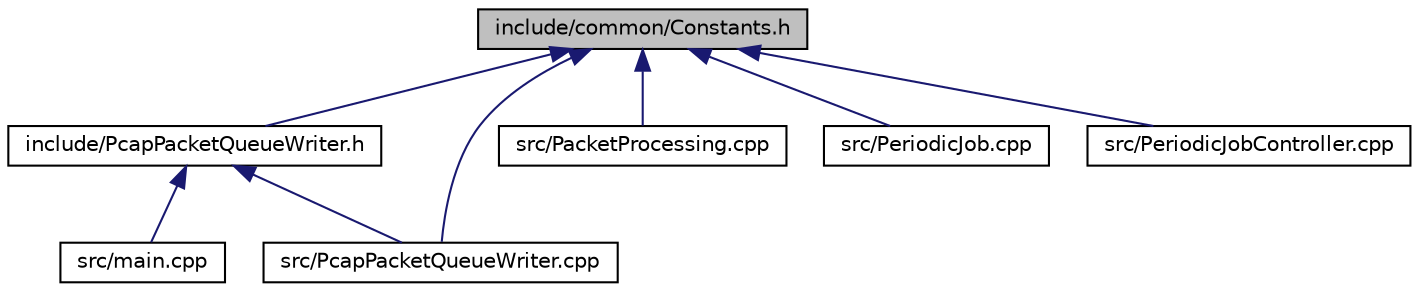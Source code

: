 digraph "include/common/Constants.h"
{
 // LATEX_PDF_SIZE
  edge [fontname="Helvetica",fontsize="10",labelfontname="Helvetica",labelfontsize="10"];
  node [fontname="Helvetica",fontsize="10",shape=record];
  Node1 [label="include/common/Constants.h",height=0.2,width=0.4,color="black", fillcolor="grey75", style="filled", fontcolor="black",tooltip="This file contains constant configuration parameters to be used throughout the application."];
  Node1 -> Node2 [dir="back",color="midnightblue",fontsize="10",style="solid",fontname="Helvetica"];
  Node2 [label="include/PcapPacketQueueWriter.h",height=0.2,width=0.4,color="black", fillcolor="white", style="filled",URL="$_pcap_packet_queue_writer_8h.html",tooltip="This file contains free functions simulating pushing packets to PcapPacketQueue."];
  Node2 -> Node3 [dir="back",color="midnightblue",fontsize="10",style="solid",fontname="Helvetica"];
  Node3 [label="src/main.cpp",height=0.2,width=0.4,color="black", fillcolor="white", style="filled",URL="$main_8cpp.html",tooltip="The driver code to fire up a PcapPacketQueueWriter to fill PcapPacketQueue and fire up some threads t..."];
  Node2 -> Node4 [dir="back",color="midnightblue",fontsize="10",style="solid",fontname="Helvetica"];
  Node4 [label="src/PcapPacketQueueWriter.cpp",height=0.2,width=0.4,color="black", fillcolor="white", style="filled",URL="$_pcap_packet_queue_writer_8cpp.html",tooltip="This file contains the implementations of the free functions declared in PcapPacketQueueWriter...."];
  Node1 -> Node5 [dir="back",color="midnightblue",fontsize="10",style="solid",fontname="Helvetica"];
  Node5 [label="src/PacketProcessing.cpp",height=0.2,width=0.4,color="black", fillcolor="white", style="filled",URL="$_packet_processing_8cpp.html",tooltip="This file contains the implementations of the free functions declared in PacketProcessing...."];
  Node1 -> Node4 [dir="back",color="midnightblue",fontsize="10",style="solid",fontname="Helvetica"];
  Node1 -> Node6 [dir="back",color="midnightblue",fontsize="10",style="solid",fontname="Helvetica"];
  Node6 [label="src/PeriodicJob.cpp",height=0.2,width=0.4,color="black", fillcolor="white", style="filled",URL="$_periodic_job_8cpp.html",tooltip="This file contains the implementations of the methods declared in PeriodicJob.h."];
  Node1 -> Node7 [dir="back",color="midnightblue",fontsize="10",style="solid",fontname="Helvetica"];
  Node7 [label="src/PeriodicJobController.cpp",height=0.2,width=0.4,color="black", fillcolor="white", style="filled",URL="$_periodic_job_controller_8cpp.html",tooltip="This file contains the implementations of the methods declared in PeriodicJobController...."];
}

